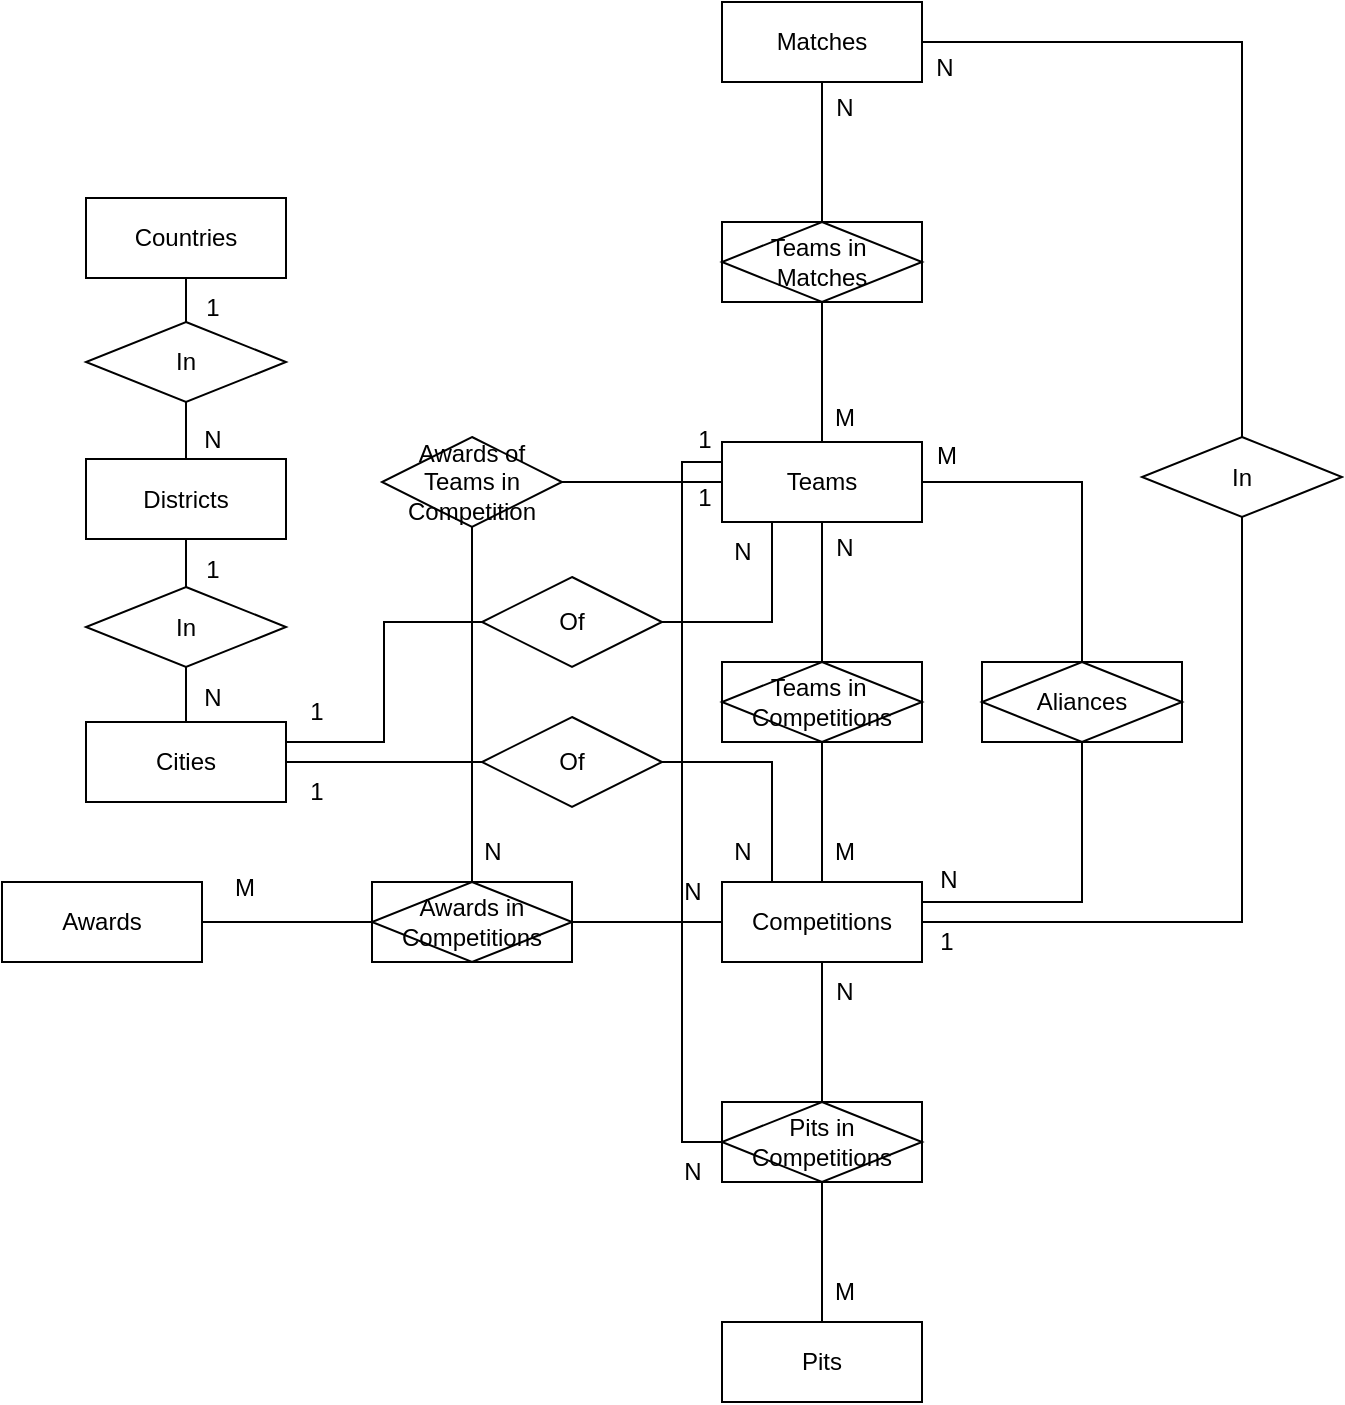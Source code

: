 <mxfile version="22.1.17" type="github">
  <diagram id="R2lEEEUBdFMjLlhIrx00" name="Page-1">
    <mxGraphModel dx="880" dy="483" grid="1" gridSize="10" guides="1" tooltips="1" connect="1" arrows="1" fold="1" page="1" pageScale="1" pageWidth="850" pageHeight="1100" math="0" shadow="0" extFonts="Permanent Marker^https://fonts.googleapis.com/css?family=Permanent+Marker">
      <root>
        <mxCell id="0" />
        <mxCell id="1" parent="0" />
        <mxCell id="f9ICaLrXtADOL-QEOKJT-10" value="" style="edgeStyle=orthogonalEdgeStyle;rounded=0;orthogonalLoop=1;jettySize=auto;html=1;strokeColor=default;endArrow=none;endFill=0;" parent="1" source="f9ICaLrXtADOL-QEOKJT-5" target="f9ICaLrXtADOL-QEOKJT-9" edge="1">
          <mxGeometry relative="1" as="geometry" />
        </mxCell>
        <mxCell id="f9ICaLrXtADOL-QEOKJT-23" value="" style="edgeStyle=orthogonalEdgeStyle;rounded=0;orthogonalLoop=1;jettySize=auto;html=1;endArrow=none;endFill=0;" parent="1" source="f9ICaLrXtADOL-QEOKJT-5" target="f9ICaLrXtADOL-QEOKJT-20" edge="1">
          <mxGeometry relative="1" as="geometry" />
        </mxCell>
        <mxCell id="f9ICaLrXtADOL-QEOKJT-5" value="Teams" style="whiteSpace=wrap;html=1;align=center;" parent="1" vertex="1">
          <mxGeometry x="430" y="270" width="100" height="40" as="geometry" />
        </mxCell>
        <mxCell id="f9ICaLrXtADOL-QEOKJT-30" value="" style="edgeStyle=orthogonalEdgeStyle;rounded=0;orthogonalLoop=1;jettySize=auto;html=1;endArrow=none;endFill=0;" parent="1" source="f9ICaLrXtADOL-QEOKJT-6" target="f9ICaLrXtADOL-QEOKJT-29" edge="1">
          <mxGeometry relative="1" as="geometry" />
        </mxCell>
        <mxCell id="f9ICaLrXtADOL-QEOKJT-45" value="" style="edgeStyle=orthogonalEdgeStyle;rounded=0;orthogonalLoop=1;jettySize=auto;html=1;endArrow=none;endFill=0;" parent="1" source="f9ICaLrXtADOL-QEOKJT-6" target="f9ICaLrXtADOL-QEOKJT-44" edge="1">
          <mxGeometry relative="1" as="geometry" />
        </mxCell>
        <mxCell id="f9ICaLrXtADOL-QEOKJT-60" style="edgeStyle=orthogonalEdgeStyle;rounded=0;orthogonalLoop=1;jettySize=auto;html=1;exitX=1;exitY=0.25;exitDx=0;exitDy=0;endArrow=none;endFill=0;" parent="1" source="f9ICaLrXtADOL-QEOKJT-6" target="f9ICaLrXtADOL-QEOKJT-57" edge="1">
          <mxGeometry relative="1" as="geometry" />
        </mxCell>
        <mxCell id="f9ICaLrXtADOL-QEOKJT-6" value="Competitions" style="whiteSpace=wrap;html=1;align=center;" parent="1" vertex="1">
          <mxGeometry x="430" y="490" width="100" height="40" as="geometry" />
        </mxCell>
        <mxCell id="f9ICaLrXtADOL-QEOKJT-11" value="" style="edgeStyle=orthogonalEdgeStyle;rounded=0;orthogonalLoop=1;jettySize=auto;html=1;endArrow=none;endFill=0;" parent="1" source="f9ICaLrXtADOL-QEOKJT-9" target="f9ICaLrXtADOL-QEOKJT-6" edge="1">
          <mxGeometry relative="1" as="geometry" />
        </mxCell>
        <mxCell id="f9ICaLrXtADOL-QEOKJT-9" value="&lt;div&gt;Teams in&amp;nbsp;&lt;/div&gt;&lt;div&gt;Competitions&lt;/div&gt;" style="shape=associativeEntity;whiteSpace=wrap;html=1;align=center;" parent="1" vertex="1">
          <mxGeometry x="430" y="380" width="100" height="40" as="geometry" />
        </mxCell>
        <mxCell id="f9ICaLrXtADOL-QEOKJT-12" value="N" style="text;html=1;align=center;verticalAlign=middle;resizable=0;points=[];autosize=1;strokeColor=none;fillColor=none;" parent="1" vertex="1">
          <mxGeometry x="476" y="308" width="30" height="30" as="geometry" />
        </mxCell>
        <mxCell id="f9ICaLrXtADOL-QEOKJT-14" value="M" style="text;html=1;align=center;verticalAlign=middle;resizable=0;points=[];autosize=1;strokeColor=none;fillColor=none;" parent="1" vertex="1">
          <mxGeometry x="476" y="460" width="30" height="30" as="geometry" />
        </mxCell>
        <mxCell id="f9ICaLrXtADOL-QEOKJT-18" value="" style="edgeStyle=orthogonalEdgeStyle;rounded=0;orthogonalLoop=1;jettySize=auto;html=1;strokeColor=default;endArrow=none;endFill=0;" parent="1" source="f9ICaLrXtADOL-QEOKJT-19" target="f9ICaLrXtADOL-QEOKJT-20" edge="1">
          <mxGeometry relative="1" as="geometry" />
        </mxCell>
        <mxCell id="f9ICaLrXtADOL-QEOKJT-36" style="edgeStyle=orthogonalEdgeStyle;rounded=0;orthogonalLoop=1;jettySize=auto;html=1;entryX=0.5;entryY=0;entryDx=0;entryDy=0;endArrow=none;endFill=0;" parent="1" source="f9ICaLrXtADOL-QEOKJT-19" target="f9ICaLrXtADOL-QEOKJT-35" edge="1">
          <mxGeometry relative="1" as="geometry" />
        </mxCell>
        <mxCell id="f9ICaLrXtADOL-QEOKJT-19" value="Matches" style="whiteSpace=wrap;html=1;align=center;" parent="1" vertex="1">
          <mxGeometry x="430" y="50" width="100" height="40" as="geometry" />
        </mxCell>
        <mxCell id="f9ICaLrXtADOL-QEOKJT-20" value="&lt;div&gt;Teams in&amp;nbsp;&lt;/div&gt;&lt;div&gt;Matches&lt;/div&gt;" style="shape=associativeEntity;whiteSpace=wrap;html=1;align=center;" parent="1" vertex="1">
          <mxGeometry x="430" y="160" width="100" height="40" as="geometry" />
        </mxCell>
        <mxCell id="f9ICaLrXtADOL-QEOKJT-21" value="N" style="text;html=1;align=center;verticalAlign=middle;resizable=0;points=[];autosize=1;strokeColor=none;fillColor=none;" parent="1" vertex="1">
          <mxGeometry x="476" y="88" width="30" height="30" as="geometry" />
        </mxCell>
        <mxCell id="f9ICaLrXtADOL-QEOKJT-24" value="M" style="text;html=1;align=center;verticalAlign=middle;resizable=0;points=[];autosize=1;strokeColor=none;fillColor=none;" parent="1" vertex="1">
          <mxGeometry x="476" y="243" width="30" height="30" as="geometry" />
        </mxCell>
        <mxCell id="f9ICaLrXtADOL-QEOKJT-26" value="1" style="text;html=1;align=center;verticalAlign=middle;resizable=0;points=[];autosize=1;strokeColor=none;fillColor=none;" parent="1" vertex="1">
          <mxGeometry x="527" y="505" width="30" height="30" as="geometry" />
        </mxCell>
        <mxCell id="f9ICaLrXtADOL-QEOKJT-27" value="N" style="text;html=1;align=center;verticalAlign=middle;resizable=0;points=[];autosize=1;strokeColor=none;fillColor=none;" parent="1" vertex="1">
          <mxGeometry x="526" y="68" width="30" height="30" as="geometry" />
        </mxCell>
        <mxCell id="f9ICaLrXtADOL-QEOKJT-28" value="Awards" style="whiteSpace=wrap;html=1;align=center;" parent="1" vertex="1">
          <mxGeometry x="70" y="490" width="100" height="40" as="geometry" />
        </mxCell>
        <mxCell id="f9ICaLrXtADOL-QEOKJT-31" value="" style="edgeStyle=orthogonalEdgeStyle;rounded=0;orthogonalLoop=1;jettySize=auto;html=1;endArrow=none;endFill=0;" parent="1" source="f9ICaLrXtADOL-QEOKJT-29" target="f9ICaLrXtADOL-QEOKJT-28" edge="1">
          <mxGeometry relative="1" as="geometry" />
        </mxCell>
        <mxCell id="f9ICaLrXtADOL-QEOKJT-29" value="Awards in Competitions" style="shape=associativeEntity;whiteSpace=wrap;html=1;align=center;" parent="1" vertex="1">
          <mxGeometry x="255" y="490" width="100" height="40" as="geometry" />
        </mxCell>
        <mxCell id="f9ICaLrXtADOL-QEOKJT-33" value="N" style="text;html=1;align=center;verticalAlign=middle;resizable=0;points=[];autosize=1;strokeColor=none;fillColor=none;" parent="1" vertex="1">
          <mxGeometry x="400" y="480" width="30" height="30" as="geometry" />
        </mxCell>
        <mxCell id="f9ICaLrXtADOL-QEOKJT-34" value="M" style="text;html=1;align=center;verticalAlign=middle;resizable=0;points=[];autosize=1;strokeColor=none;fillColor=none;" parent="1" vertex="1">
          <mxGeometry x="176" y="478" width="30" height="30" as="geometry" />
        </mxCell>
        <mxCell id="f9ICaLrXtADOL-QEOKJT-37" style="edgeStyle=orthogonalEdgeStyle;rounded=0;orthogonalLoop=1;jettySize=auto;html=1;exitX=0.5;exitY=1;exitDx=0;exitDy=0;entryX=1;entryY=0.5;entryDx=0;entryDy=0;endArrow=none;endFill=0;" parent="1" source="f9ICaLrXtADOL-QEOKJT-35" target="f9ICaLrXtADOL-QEOKJT-6" edge="1">
          <mxGeometry relative="1" as="geometry" />
        </mxCell>
        <mxCell id="f9ICaLrXtADOL-QEOKJT-35" value="In" style="shape=rhombus;perimeter=rhombusPerimeter;whiteSpace=wrap;html=1;align=center;" parent="1" vertex="1">
          <mxGeometry x="640" y="267.5" width="100" height="40" as="geometry" />
        </mxCell>
        <mxCell id="f9ICaLrXtADOL-QEOKJT-39" style="edgeStyle=orthogonalEdgeStyle;rounded=0;orthogonalLoop=1;jettySize=auto;html=1;exitX=0.5;exitY=1;exitDx=0;exitDy=0;entryX=0.5;entryY=0;entryDx=0;entryDy=0;endArrow=none;endFill=0;" parent="1" source="f9ICaLrXtADOL-QEOKJT-38" target="f9ICaLrXtADOL-QEOKJT-29" edge="1">
          <mxGeometry relative="1" as="geometry" />
        </mxCell>
        <mxCell id="f9ICaLrXtADOL-QEOKJT-41" value="" style="edgeStyle=orthogonalEdgeStyle;rounded=0;orthogonalLoop=1;jettySize=auto;html=1;entryX=0;entryY=0.5;entryDx=0;entryDy=0;endArrow=none;endFill=0;" parent="1" source="f9ICaLrXtADOL-QEOKJT-38" target="f9ICaLrXtADOL-QEOKJT-5" edge="1">
          <mxGeometry relative="1" as="geometry" />
        </mxCell>
        <mxCell id="f9ICaLrXtADOL-QEOKJT-38" value="Awards of Teams in Competition" style="shape=rhombus;perimeter=rhombusPerimeter;whiteSpace=wrap;html=1;align=center;" parent="1" vertex="1">
          <mxGeometry x="260" y="267.5" width="90" height="45" as="geometry" />
        </mxCell>
        <mxCell id="f9ICaLrXtADOL-QEOKJT-47" value="" style="edgeStyle=orthogonalEdgeStyle;rounded=0;orthogonalLoop=1;jettySize=auto;html=1;endArrow=none;endFill=0;" parent="1" source="f9ICaLrXtADOL-QEOKJT-44" target="f9ICaLrXtADOL-QEOKJT-46" edge="1">
          <mxGeometry relative="1" as="geometry" />
        </mxCell>
        <mxCell id="f9ICaLrXtADOL-QEOKJT-52" style="edgeStyle=orthogonalEdgeStyle;rounded=0;orthogonalLoop=1;jettySize=auto;html=1;exitX=0;exitY=0.5;exitDx=0;exitDy=0;entryX=0;entryY=0.25;entryDx=0;entryDy=0;endArrow=none;endFill=0;" parent="1" source="f9ICaLrXtADOL-QEOKJT-44" target="f9ICaLrXtADOL-QEOKJT-5" edge="1">
          <mxGeometry relative="1" as="geometry" />
        </mxCell>
        <mxCell id="f9ICaLrXtADOL-QEOKJT-44" value="Pits in Competitions" style="shape=associativeEntity;whiteSpace=wrap;html=1;align=center;" parent="1" vertex="1">
          <mxGeometry x="430" y="600" width="100" height="40" as="geometry" />
        </mxCell>
        <mxCell id="f9ICaLrXtADOL-QEOKJT-46" value="Pits" style="whiteSpace=wrap;html=1;align=center;" parent="1" vertex="1">
          <mxGeometry x="430" y="710" width="100" height="40" as="geometry" />
        </mxCell>
        <mxCell id="f9ICaLrXtADOL-QEOKJT-48" value="N" style="text;html=1;align=center;verticalAlign=middle;resizable=0;points=[];autosize=1;strokeColor=none;fillColor=none;" parent="1" vertex="1">
          <mxGeometry x="300" y="460" width="30" height="30" as="geometry" />
        </mxCell>
        <mxCell id="f9ICaLrXtADOL-QEOKJT-49" value="1" style="text;html=1;align=center;verticalAlign=middle;resizable=0;points=[];autosize=1;strokeColor=none;fillColor=none;" parent="1" vertex="1">
          <mxGeometry x="406" y="282.5" width="30" height="30" as="geometry" />
        </mxCell>
        <mxCell id="f9ICaLrXtADOL-QEOKJT-50" value="N" style="text;html=1;align=center;verticalAlign=middle;resizable=0;points=[];autosize=1;strokeColor=none;fillColor=none;" parent="1" vertex="1">
          <mxGeometry x="476" y="530" width="30" height="30" as="geometry" />
        </mxCell>
        <mxCell id="f9ICaLrXtADOL-QEOKJT-51" value="M" style="text;html=1;align=center;verticalAlign=middle;resizable=0;points=[];autosize=1;strokeColor=none;fillColor=none;" parent="1" vertex="1">
          <mxGeometry x="476" y="680" width="30" height="30" as="geometry" />
        </mxCell>
        <mxCell id="f9ICaLrXtADOL-QEOKJT-53" value="1" style="text;html=1;align=center;verticalAlign=middle;resizable=0;points=[];autosize=1;strokeColor=none;fillColor=none;" parent="1" vertex="1">
          <mxGeometry x="406" y="253.5" width="30" height="30" as="geometry" />
        </mxCell>
        <mxCell id="f9ICaLrXtADOL-QEOKJT-55" value="N" style="text;html=1;align=center;verticalAlign=middle;resizable=0;points=[];autosize=1;strokeColor=none;fillColor=none;" parent="1" vertex="1">
          <mxGeometry x="400" y="620" width="30" height="30" as="geometry" />
        </mxCell>
        <mxCell id="xJInxS1uRNARwgu6YhDO-2" style="edgeStyle=orthogonalEdgeStyle;rounded=0;orthogonalLoop=1;jettySize=auto;html=1;exitX=0.5;exitY=0;exitDx=0;exitDy=0;entryX=1;entryY=0.5;entryDx=0;entryDy=0;endArrow=none;endFill=0;" parent="1" source="f9ICaLrXtADOL-QEOKJT-57" target="f9ICaLrXtADOL-QEOKJT-5" edge="1">
          <mxGeometry relative="1" as="geometry" />
        </mxCell>
        <mxCell id="f9ICaLrXtADOL-QEOKJT-57" value="Aliances" style="shape=associativeEntity;whiteSpace=wrap;html=1;align=center;" parent="1" vertex="1">
          <mxGeometry x="560" y="380" width="100" height="40" as="geometry" />
        </mxCell>
        <mxCell id="f9ICaLrXtADOL-QEOKJT-62" value="N" style="text;html=1;align=center;verticalAlign=middle;resizable=0;points=[];autosize=1;strokeColor=none;fillColor=none;" parent="1" vertex="1">
          <mxGeometry x="528" y="474" width="30" height="30" as="geometry" />
        </mxCell>
        <mxCell id="f9ICaLrXtADOL-QEOKJT-63" value="M" style="text;html=1;align=center;verticalAlign=middle;resizable=0;points=[];autosize=1;strokeColor=none;fillColor=none;" parent="1" vertex="1">
          <mxGeometry x="527" y="261.5" width="30" height="30" as="geometry" />
        </mxCell>
        <mxCell id="f9ICaLrXtADOL-QEOKJT-73" value="" style="edgeStyle=orthogonalEdgeStyle;rounded=0;orthogonalLoop=1;jettySize=auto;html=1;endArrow=none;endFill=0;" parent="1" source="f9ICaLrXtADOL-QEOKJT-66" target="f9ICaLrXtADOL-QEOKJT-71" edge="1">
          <mxGeometry relative="1" as="geometry" />
        </mxCell>
        <mxCell id="f9ICaLrXtADOL-QEOKJT-66" value="Countries" style="whiteSpace=wrap;html=1;align=center;" parent="1" vertex="1">
          <mxGeometry x="112" y="148" width="100" height="40" as="geometry" />
        </mxCell>
        <mxCell id="f9ICaLrXtADOL-QEOKJT-77" value="" style="edgeStyle=orthogonalEdgeStyle;rounded=0;orthogonalLoop=1;jettySize=auto;html=1;endArrow=none;endFill=0;" parent="1" source="f9ICaLrXtADOL-QEOKJT-67" target="f9ICaLrXtADOL-QEOKJT-72" edge="1">
          <mxGeometry relative="1" as="geometry" />
        </mxCell>
        <mxCell id="f9ICaLrXtADOL-QEOKJT-67" value="Districts" style="whiteSpace=wrap;html=1;align=center;" parent="1" vertex="1">
          <mxGeometry x="112" y="278.5" width="100" height="40" as="geometry" />
        </mxCell>
        <mxCell id="f9ICaLrXtADOL-QEOKJT-84" style="edgeStyle=orthogonalEdgeStyle;rounded=0;orthogonalLoop=1;jettySize=auto;html=1;exitX=1;exitY=0.5;exitDx=0;exitDy=0;endArrow=none;endFill=0;" parent="1" source="f9ICaLrXtADOL-QEOKJT-68" edge="1">
          <mxGeometry relative="1" as="geometry">
            <mxPoint x="310" y="430" as="targetPoint" />
          </mxGeometry>
        </mxCell>
        <mxCell id="f9ICaLrXtADOL-QEOKJT-89" style="edgeStyle=orthogonalEdgeStyle;rounded=0;orthogonalLoop=1;jettySize=auto;html=1;exitX=1;exitY=0.25;exitDx=0;exitDy=0;entryX=0;entryY=0.5;entryDx=0;entryDy=0;endArrow=none;endFill=0;" parent="1" source="f9ICaLrXtADOL-QEOKJT-68" target="f9ICaLrXtADOL-QEOKJT-82" edge="1">
          <mxGeometry relative="1" as="geometry" />
        </mxCell>
        <mxCell id="f9ICaLrXtADOL-QEOKJT-68" value="Cities" style="whiteSpace=wrap;html=1;align=center;" parent="1" vertex="1">
          <mxGeometry x="112" y="410" width="100" height="40" as="geometry" />
        </mxCell>
        <mxCell id="f9ICaLrXtADOL-QEOKJT-76" style="edgeStyle=orthogonalEdgeStyle;rounded=0;orthogonalLoop=1;jettySize=auto;html=1;entryX=0.5;entryY=0;entryDx=0;entryDy=0;endArrow=none;endFill=0;" parent="1" source="f9ICaLrXtADOL-QEOKJT-71" target="f9ICaLrXtADOL-QEOKJT-67" edge="1">
          <mxGeometry relative="1" as="geometry" />
        </mxCell>
        <mxCell id="f9ICaLrXtADOL-QEOKJT-71" value="In" style="shape=rhombus;perimeter=rhombusPerimeter;whiteSpace=wrap;html=1;align=center;" parent="1" vertex="1">
          <mxGeometry x="112" y="210" width="100" height="40" as="geometry" />
        </mxCell>
        <mxCell id="f9ICaLrXtADOL-QEOKJT-78" value="" style="edgeStyle=orthogonalEdgeStyle;rounded=0;orthogonalLoop=1;jettySize=auto;html=1;endArrow=none;endFill=0;" parent="1" source="f9ICaLrXtADOL-QEOKJT-72" target="f9ICaLrXtADOL-QEOKJT-68" edge="1">
          <mxGeometry relative="1" as="geometry" />
        </mxCell>
        <mxCell id="f9ICaLrXtADOL-QEOKJT-72" value="In" style="shape=rhombus;perimeter=rhombusPerimeter;whiteSpace=wrap;html=1;align=center;" parent="1" vertex="1">
          <mxGeometry x="112" y="342.5" width="100" height="40" as="geometry" />
        </mxCell>
        <mxCell id="f9ICaLrXtADOL-QEOKJT-90" style="edgeStyle=orthogonalEdgeStyle;rounded=0;orthogonalLoop=1;jettySize=auto;html=1;exitX=1;exitY=0.5;exitDx=0;exitDy=0;entryX=0.25;entryY=1;entryDx=0;entryDy=0;endArrow=none;endFill=0;" parent="1" source="f9ICaLrXtADOL-QEOKJT-82" target="f9ICaLrXtADOL-QEOKJT-5" edge="1">
          <mxGeometry relative="1" as="geometry" />
        </mxCell>
        <mxCell id="f9ICaLrXtADOL-QEOKJT-82" value="Of" style="shape=rhombus;perimeter=rhombusPerimeter;whiteSpace=wrap;html=1;align=center;" parent="1" vertex="1">
          <mxGeometry x="310" y="337.5" width="90" height="45" as="geometry" />
        </mxCell>
        <mxCell id="f9ICaLrXtADOL-QEOKJT-86" style="edgeStyle=orthogonalEdgeStyle;rounded=0;orthogonalLoop=1;jettySize=auto;html=1;exitX=1;exitY=0.5;exitDx=0;exitDy=0;entryX=0.25;entryY=0;entryDx=0;entryDy=0;endArrow=none;endFill=0;" parent="1" source="f9ICaLrXtADOL-QEOKJT-83" target="f9ICaLrXtADOL-QEOKJT-6" edge="1">
          <mxGeometry relative="1" as="geometry" />
        </mxCell>
        <mxCell id="f9ICaLrXtADOL-QEOKJT-83" value="Of" style="shape=rhombus;perimeter=rhombusPerimeter;whiteSpace=wrap;html=1;align=center;" parent="1" vertex="1">
          <mxGeometry x="310" y="407.5" width="90" height="45" as="geometry" />
        </mxCell>
        <mxCell id="f9ICaLrXtADOL-QEOKJT-87" value="1" style="text;html=1;align=center;verticalAlign=middle;resizable=0;points=[];autosize=1;strokeColor=none;fillColor=none;" parent="1" vertex="1">
          <mxGeometry x="212" y="430" width="30" height="30" as="geometry" />
        </mxCell>
        <mxCell id="f9ICaLrXtADOL-QEOKJT-88" value="1" style="text;html=1;align=center;verticalAlign=middle;resizable=0;points=[];autosize=1;strokeColor=none;fillColor=none;" parent="1" vertex="1">
          <mxGeometry x="212" y="390" width="30" height="30" as="geometry" />
        </mxCell>
        <mxCell id="f9ICaLrXtADOL-QEOKJT-91" value="N" style="text;html=1;align=center;verticalAlign=middle;resizable=0;points=[];autosize=1;strokeColor=none;fillColor=none;" parent="1" vertex="1">
          <mxGeometry x="425" y="460" width="30" height="30" as="geometry" />
        </mxCell>
        <mxCell id="f9ICaLrXtADOL-QEOKJT-93" value="N" style="text;html=1;align=center;verticalAlign=middle;resizable=0;points=[];autosize=1;strokeColor=none;fillColor=none;" parent="1" vertex="1">
          <mxGeometry x="425" y="309.5" width="30" height="30" as="geometry" />
        </mxCell>
        <mxCell id="f9ICaLrXtADOL-QEOKJT-95" value="N" style="text;html=1;align=center;verticalAlign=middle;resizable=0;points=[];autosize=1;strokeColor=none;fillColor=none;" parent="1" vertex="1">
          <mxGeometry x="160" y="382.5" width="30" height="30" as="geometry" />
        </mxCell>
        <mxCell id="f9ICaLrXtADOL-QEOKJT-96" value="1" style="text;html=1;align=center;verticalAlign=middle;resizable=0;points=[];autosize=1;strokeColor=none;fillColor=none;" parent="1" vertex="1">
          <mxGeometry x="160" y="318.5" width="30" height="30" as="geometry" />
        </mxCell>
        <mxCell id="f9ICaLrXtADOL-QEOKJT-98" value="N" style="text;html=1;align=center;verticalAlign=middle;resizable=0;points=[];autosize=1;strokeColor=none;fillColor=none;" parent="1" vertex="1">
          <mxGeometry x="160" y="253.5" width="30" height="30" as="geometry" />
        </mxCell>
        <mxCell id="f9ICaLrXtADOL-QEOKJT-99" value="1" style="text;html=1;align=center;verticalAlign=middle;resizable=0;points=[];autosize=1;strokeColor=none;fillColor=none;" parent="1" vertex="1">
          <mxGeometry x="160" y="188" width="30" height="30" as="geometry" />
        </mxCell>
      </root>
    </mxGraphModel>
  </diagram>
</mxfile>
